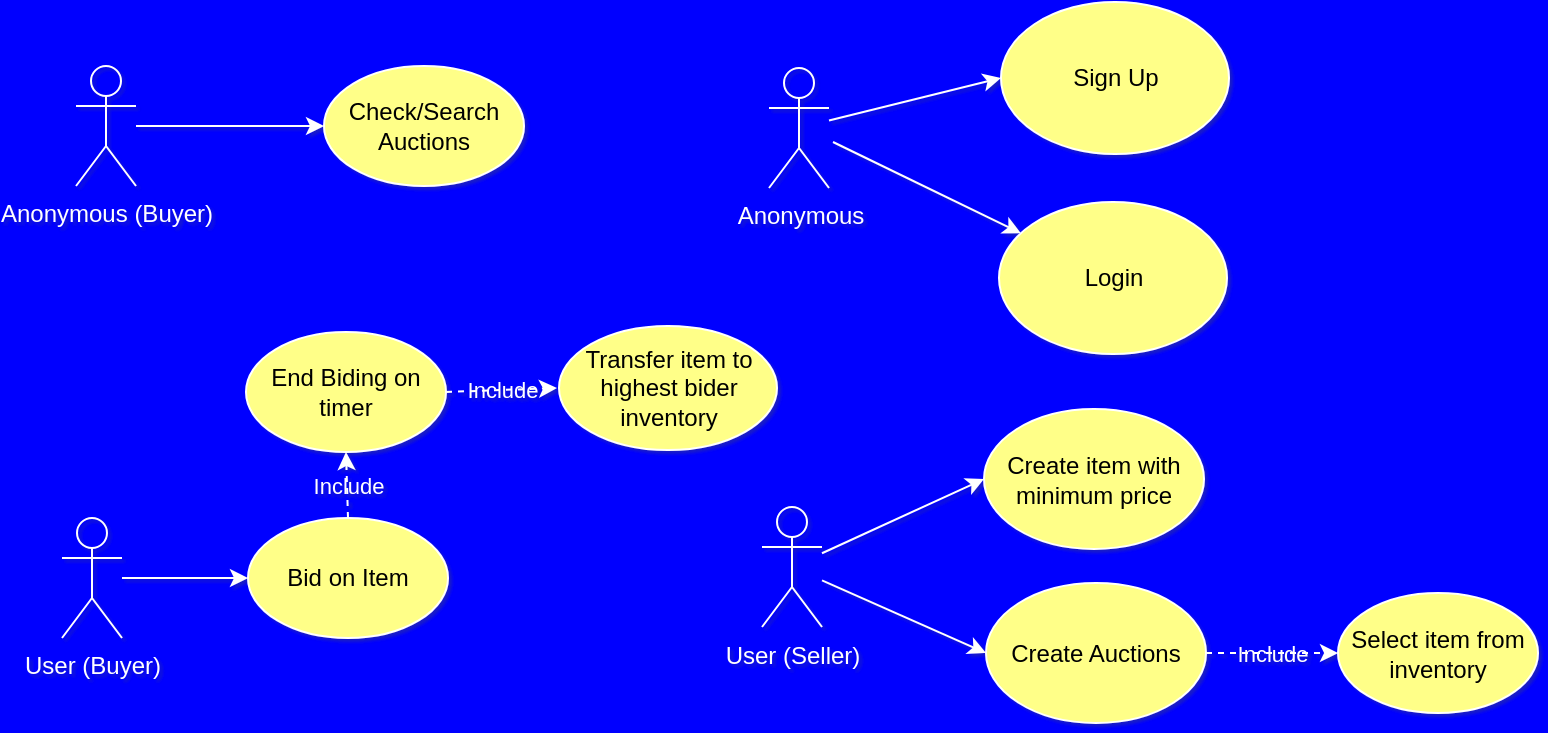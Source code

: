 <mxfile version="19.0.3" type="device"><diagram id="Xzo75Fp1KMpYrBV00eO6" name="Page-1"><mxGraphModel dx="1441" dy="432" grid="1" gridSize="10" guides="1" tooltips="1" connect="1" arrows="1" fold="1" page="1" pageScale="1" pageWidth="827" pageHeight="1169" background="#0000FF" math="0" shadow="1"><root><mxCell id="0"/><mxCell id="1" parent="0"/><mxCell id="5ybVLQA_5qm934gFb95_-4" value="Create Auctions" style="ellipse;whiteSpace=wrap;html=1;fillColor=#ffff88;strokeColor=#FFFFFF;" parent="1" vertex="1"><mxGeometry x="-306" y="877.5" width="110" height="70" as="geometry"/></mxCell><mxCell id="5ybVLQA_5qm934gFb95_-5" value="Include" style="endArrow=classic;html=1;rounded=0;dashed=1;exitX=1;exitY=0.5;exitDx=0;exitDy=0;entryX=0;entryY=0.5;entryDx=0;entryDy=0;strokeColor=#FFFFFF;fontColor=#FFFFFF;labelBackgroundColor=none;" parent="1" source="5ybVLQA_5qm934gFb95_-4" target="5ybVLQA_5qm934gFb95_-7" edge="1"><mxGeometry width="50" height="50" relative="1" as="geometry"><mxPoint x="-188" y="942.5" as="sourcePoint"/><mxPoint x="-171" y="902.5" as="targetPoint"/></mxGeometry></mxCell><mxCell id="5ybVLQA_5qm934gFb95_-7" value="Select item from inventory" style="ellipse;whiteSpace=wrap;html=1;fillColor=#ffff88;strokeColor=#FFFFFF;" parent="1" vertex="1"><mxGeometry x="-130" y="882.5" width="100" height="60" as="geometry"/></mxCell><mxCell id="5ybVLQA_5qm934gFb95_-11" value="Check/Search Auctions" style="ellipse;whiteSpace=wrap;html=1;fillColor=#ffff88;strokeColor=#FFFFFF;" parent="1" vertex="1"><mxGeometry x="-637" y="619" width="100" height="60" as="geometry"/></mxCell><mxCell id="5ybVLQA_5qm934gFb95_-17" value="Bid on Item" style="ellipse;whiteSpace=wrap;html=1;fillColor=#ffff88;strokeColor=#FFFFFF;" parent="1" vertex="1"><mxGeometry x="-675" y="845" width="100" height="60" as="geometry"/></mxCell><mxCell id="5ybVLQA_5qm934gFb95_-22" value="End Biding on timer" style="ellipse;whiteSpace=wrap;html=1;fillColor=#ffff88;strokeColor=#FFFFFF;" parent="1" vertex="1"><mxGeometry x="-676" y="752" width="100" height="60" as="geometry"/></mxCell><mxCell id="5ybVLQA_5qm934gFb95_-23" value="Include" style="endArrow=classic;html=1;rounded=0;dashed=1;exitX=1;exitY=0.5;exitDx=0;exitDy=0;entryX=0;entryY=0.5;entryDx=0;entryDy=0;strokeColor=#FFFFFF;fontColor=#FFFFFF;labelBackgroundColor=none;" parent="1" source="5ybVLQA_5qm934gFb95_-22" edge="1"><mxGeometry width="50" height="50" relative="1" as="geometry"><mxPoint x="-514" y="811" as="sourcePoint"/><mxPoint x="-520.5" y="780.0" as="targetPoint"/></mxGeometry></mxCell><mxCell id="5ybVLQA_5qm934gFb95_-24" value="Transfer item to highest bider inventory" style="ellipse;whiteSpace=wrap;html=1;fillColor=#ffff88;strokeColor=#FFFFFF;" parent="1" vertex="1"><mxGeometry x="-519.5" y="749" width="109" height="62" as="geometry"/></mxCell><mxCell id="5ybVLQA_5qm934gFb95_-29" value="Include" style="endArrow=classic;html=1;rounded=0;dashed=1;exitX=0.5;exitY=0;exitDx=0;exitDy=0;entryX=0.5;entryY=1;entryDx=0;entryDy=0;fillColor=#ffff88;strokeColor=#FFFFFF;fontColor=#FFFFFF;labelBackgroundColor=none;" parent="1" source="5ybVLQA_5qm934gFb95_-17" target="5ybVLQA_5qm934gFb95_-22" edge="1"><mxGeometry width="50" height="50" relative="1" as="geometry"><mxPoint x="-626" y="837" as="sourcePoint"/><mxPoint x="-484" y="868" as="targetPoint"/></mxGeometry></mxCell><mxCell id="5ybVLQA_5qm934gFb95_-31" value="Create item with minimum price" style="ellipse;whiteSpace=wrap;html=1;fillColor=#ffff88;strokeColor=#FFFFFF;" parent="1" vertex="1"><mxGeometry x="-307" y="790.5" width="110" height="70" as="geometry"/></mxCell><mxCell id="5ybVLQA_5qm934gFb95_-38" value="Sign Up" style="ellipse;whiteSpace=wrap;html=1;fillColor=#ffff88;strokeColor=#FFFFFF;" parent="1" vertex="1"><mxGeometry x="-298.5" y="587" width="114" height="76" as="geometry"/></mxCell><mxCell id="5ybVLQA_5qm934gFb95_-39" value="Login" style="ellipse;whiteSpace=wrap;html=1;fillColor=#ffff88;strokeColor=#FFFFFF;" parent="1" vertex="1"><mxGeometry x="-299.5" y="687" width="114" height="76" as="geometry"/></mxCell><mxCell id="5ybVLQA_5qm934gFb95_-10" value="" style="endArrow=classic;html=1;rounded=0;entryX=0;entryY=0.5;entryDx=0;entryDy=0;strokeColor=#FFFFFF;" parent="1" source="5ybVLQA_5qm934gFb95_-34" target="5ybVLQA_5qm934gFb95_-4" edge="1"><mxGeometry width="50" height="50" relative="1" as="geometry"><mxPoint x="-388" y="907.5" as="sourcePoint"/><mxPoint x="-328" y="867.5" as="targetPoint"/></mxGeometry></mxCell><mxCell id="5ybVLQA_5qm934gFb95_-14" value="Anonymous (Buyer)" style="shape=umlActor;verticalLabelPosition=bottom;verticalAlign=top;html=1;outlineConnect=0;strokeColor=#FFFFFF;fontColor=#FFFFFF;fillColor=none;" parent="1" vertex="1"><mxGeometry x="-761" y="619" width="30" height="60" as="geometry"/></mxCell><mxCell id="5ybVLQA_5qm934gFb95_-15" value="" style="endArrow=classic;html=1;rounded=0;entryX=0;entryY=0.5;entryDx=0;entryDy=0;strokeColor=#FFFFFF;" parent="1" source="5ybVLQA_5qm934gFb95_-14" target="5ybVLQA_5qm934gFb95_-11" edge="1"><mxGeometry width="50" height="50" relative="1" as="geometry"><mxPoint x="-721" y="649" as="sourcePoint"/><mxPoint x="-671" y="609" as="targetPoint"/></mxGeometry></mxCell><mxCell id="5ybVLQA_5qm934gFb95_-20" value="User (Buyer)" style="shape=umlActor;verticalLabelPosition=bottom;verticalAlign=top;html=1;outlineConnect=0;strokeColor=#FFFFFF;fontColor=#FFFFFF;fillColor=none;" parent="1" vertex="1"><mxGeometry x="-768" y="845" width="30" height="60" as="geometry"/></mxCell><mxCell id="5ybVLQA_5qm934gFb95_-21" value="" style="endArrow=classic;html=1;rounded=0;entryX=0;entryY=0.5;entryDx=0;entryDy=0;strokeColor=#FFFFFF;" parent="1" source="5ybVLQA_5qm934gFb95_-20" edge="1" target="5ybVLQA_5qm934gFb95_-17"><mxGeometry width="50" height="50" relative="1" as="geometry"><mxPoint x="-728" y="868" as="sourcePoint"/><mxPoint x="-649" y="875" as="targetPoint"/></mxGeometry></mxCell><mxCell id="5ybVLQA_5qm934gFb95_-34" value="User (Seller)" style="shape=umlActor;verticalLabelPosition=bottom;verticalAlign=top;html=1;outlineConnect=0;strokeColor=#FFFFFF;fontColor=#FFFFFF;fillColor=none;" parent="1" vertex="1"><mxGeometry x="-418" y="839.5" width="30" height="60" as="geometry"/></mxCell><mxCell id="5ybVLQA_5qm934gFb95_-35" value="" style="endArrow=classic;html=1;rounded=0;entryX=0;entryY=0.5;entryDx=0;entryDy=0;strokeColor=#FFFFFF;" parent="1" source="5ybVLQA_5qm934gFb95_-34" target="5ybVLQA_5qm934gFb95_-31" edge="1"><mxGeometry width="50" height="50" relative="1" as="geometry"><mxPoint x="-379" y="805.5" as="sourcePoint"/><mxPoint x="-329" y="765.5" as="targetPoint"/></mxGeometry></mxCell><mxCell id="5ybVLQA_5qm934gFb95_-37" value="Anonymous" style="shape=umlActor;verticalLabelPosition=bottom;verticalAlign=top;html=1;outlineConnect=0;strokeColor=#FFFFFF;fontColor=#FFFFFF;fillColor=none;" parent="1" vertex="1"><mxGeometry x="-414.5" y="620" width="30" height="60" as="geometry"/></mxCell><mxCell id="5ybVLQA_5qm934gFb95_-41" value="" style="endArrow=classic;html=1;rounded=0;entryX=0;entryY=0.5;entryDx=0;entryDy=0;strokeColor=#FFFFFF;" parent="1" source="5ybVLQA_5qm934gFb95_-37" target="5ybVLQA_5qm934gFb95_-38" edge="1"><mxGeometry width="50" height="50" relative="1" as="geometry"><mxPoint x="-182.5" y="777" as="sourcePoint"/><mxPoint x="-132.5" y="727" as="targetPoint"/></mxGeometry></mxCell><mxCell id="5ybVLQA_5qm934gFb95_-42" value="" style="endArrow=classic;html=1;rounded=0;strokeColor=#FFFFFF;" parent="1" target="5ybVLQA_5qm934gFb95_-39" edge="1"><mxGeometry width="50" height="50" relative="1" as="geometry"><mxPoint x="-382.5" y="657" as="sourcePoint"/><mxPoint x="-132.5" y="727" as="targetPoint"/></mxGeometry></mxCell></root></mxGraphModel></diagram></mxfile>